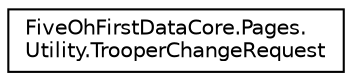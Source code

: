 digraph "Graphical Class Hierarchy"
{
 // LATEX_PDF_SIZE
  edge [fontname="Helvetica",fontsize="10",labelfontname="Helvetica",labelfontsize="10"];
  node [fontname="Helvetica",fontsize="10",shape=record];
  rankdir="LR";
  Node0 [label="FiveOhFirstDataCore.Pages.\lUtility.TrooperChangeRequest",height=0.2,width=0.4,color="black", fillcolor="white", style="filled",URL="$class_five_oh_first_data_core_1_1_pages_1_1_utility_1_1_trooper_change_request.html",tooltip=" "];
}
